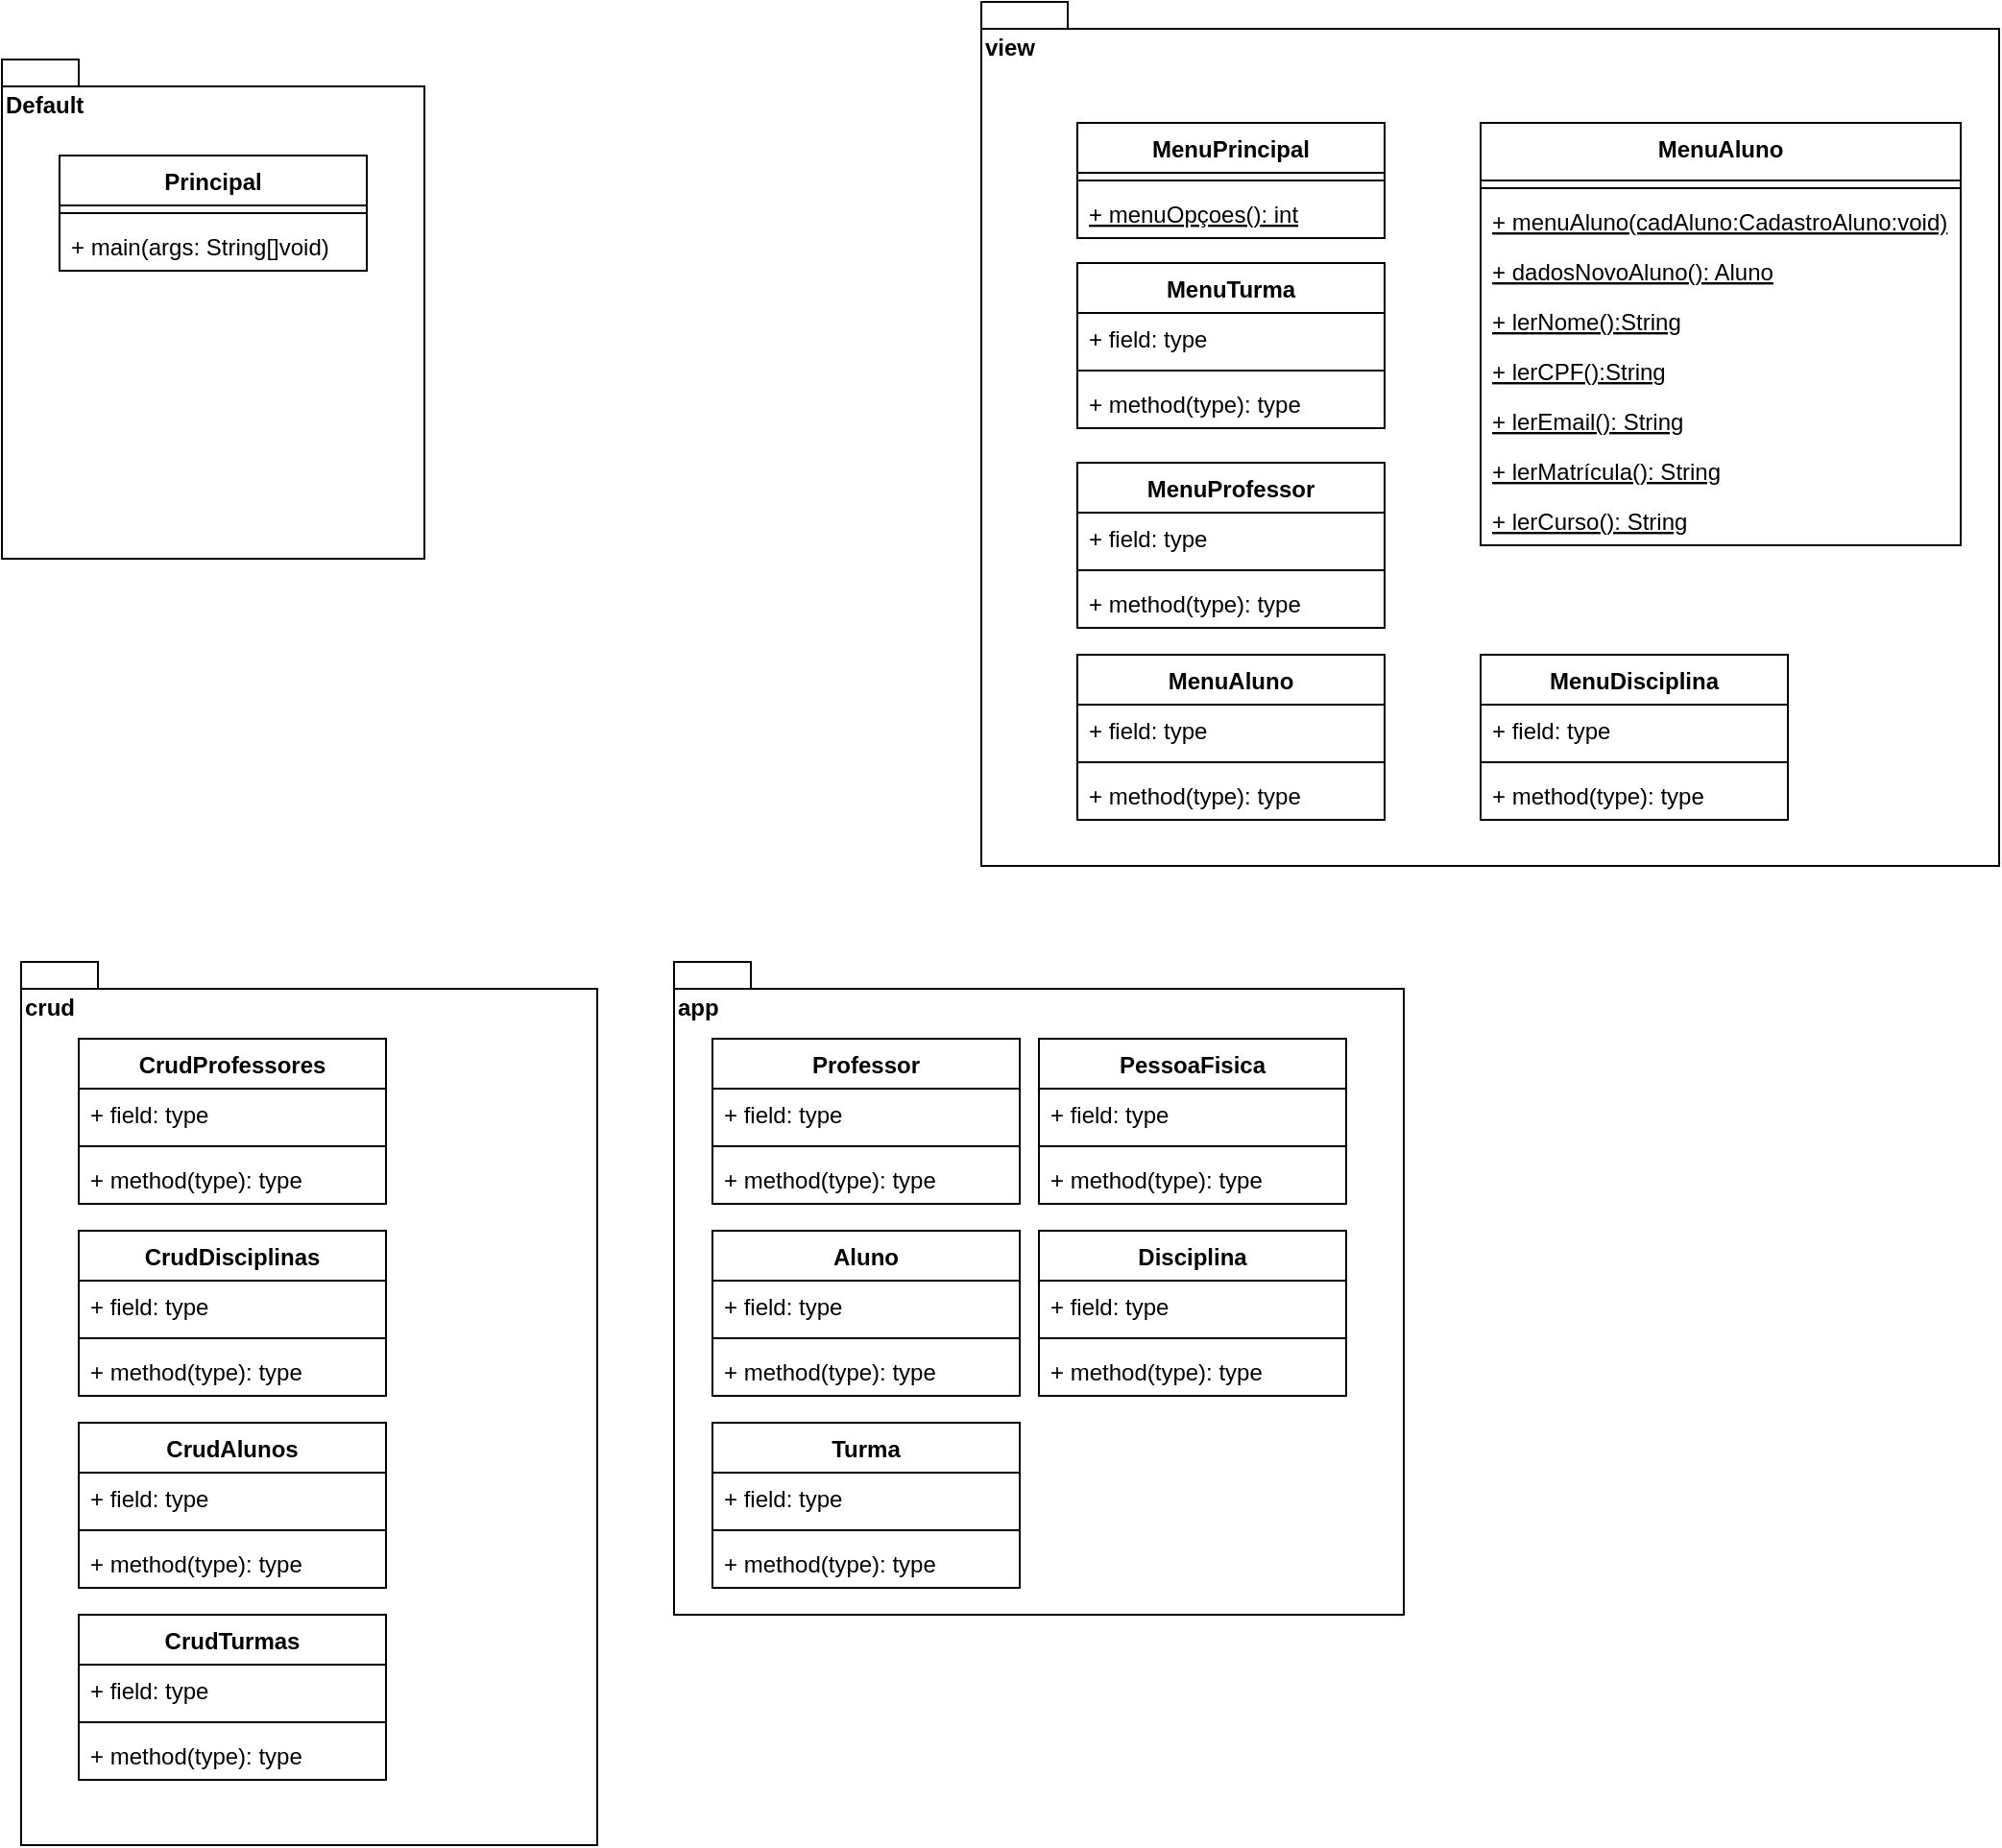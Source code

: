 <mxfile>
    <diagram id="8O9bE6eBFqgaqKnzqTpL" name="Página-1">
        <mxGraphModel dx="1760" dy="782" grid="1" gridSize="10" guides="1" tooltips="1" connect="1" arrows="1" fold="1" page="1" pageScale="1" pageWidth="827" pageHeight="1169" math="0" shadow="0">
            <root>
                <mxCell id="0"/>
                <mxCell id="1" parent="0"/>
                <mxCell id="2" value="Default" style="shape=folder;fontStyle=1;spacingTop=10;tabWidth=40;tabHeight=14;tabPosition=left;html=1;verticalAlign=top;align=left;" parent="1" vertex="1">
                    <mxGeometry x="40" y="40" width="220" height="260" as="geometry"/>
                </mxCell>
                <mxCell id="3" value="Principal" style="swimlane;fontStyle=1;align=center;verticalAlign=top;childLayout=stackLayout;horizontal=1;startSize=26;horizontalStack=0;resizeParent=1;resizeParentMax=0;resizeLast=0;collapsible=1;marginBottom=0;" parent="1" vertex="1">
                    <mxGeometry x="70" y="90" width="160" height="60" as="geometry"/>
                </mxCell>
                <mxCell id="5" value="" style="line;strokeWidth=1;fillColor=none;align=left;verticalAlign=middle;spacingTop=-1;spacingLeft=3;spacingRight=3;rotatable=0;labelPosition=right;points=[];portConstraint=eastwest;strokeColor=inherit;" parent="3" vertex="1">
                    <mxGeometry y="26" width="160" height="8" as="geometry"/>
                </mxCell>
                <mxCell id="6" value="+ main(args: String[]void)" style="text;strokeColor=none;fillColor=none;align=left;verticalAlign=top;spacingLeft=4;spacingRight=4;overflow=hidden;rotatable=0;points=[[0,0.5],[1,0.5]];portConstraint=eastwest;" parent="3" vertex="1">
                    <mxGeometry y="34" width="160" height="26" as="geometry"/>
                </mxCell>
                <mxCell id="9" value="crud" style="shape=folder;fontStyle=1;spacingTop=10;tabWidth=40;tabHeight=14;tabPosition=left;html=1;verticalAlign=top;align=left;" parent="1" vertex="1">
                    <mxGeometry x="50" y="510" width="300" height="460" as="geometry"/>
                </mxCell>
                <mxCell id="10" value="app" style="shape=folder;fontStyle=1;spacingTop=10;tabWidth=40;tabHeight=14;tabPosition=left;html=1;verticalAlign=top;align=left;" parent="1" vertex="1">
                    <mxGeometry x="390" y="510" width="380" height="340" as="geometry"/>
                </mxCell>
                <mxCell id="57" value="PessoaFisica" style="swimlane;fontStyle=1;align=center;verticalAlign=top;childLayout=stackLayout;horizontal=1;startSize=26;horizontalStack=0;resizeParent=1;resizeParentMax=0;resizeLast=0;collapsible=1;marginBottom=0;" parent="1" vertex="1">
                    <mxGeometry x="580" y="550" width="160" height="86" as="geometry"/>
                </mxCell>
                <mxCell id="58" value="+ field: type" style="text;strokeColor=none;fillColor=none;align=left;verticalAlign=top;spacingLeft=4;spacingRight=4;overflow=hidden;rotatable=0;points=[[0,0.5],[1,0.5]];portConstraint=eastwest;" parent="57" vertex="1">
                    <mxGeometry y="26" width="160" height="26" as="geometry"/>
                </mxCell>
                <mxCell id="59" value="" style="line;strokeWidth=1;fillColor=none;align=left;verticalAlign=middle;spacingTop=-1;spacingLeft=3;spacingRight=3;rotatable=0;labelPosition=right;points=[];portConstraint=eastwest;strokeColor=inherit;" parent="57" vertex="1">
                    <mxGeometry y="52" width="160" height="8" as="geometry"/>
                </mxCell>
                <mxCell id="60" value="+ method(type): type" style="text;strokeColor=none;fillColor=none;align=left;verticalAlign=top;spacingLeft=4;spacingRight=4;overflow=hidden;rotatable=0;points=[[0,0.5],[1,0.5]];portConstraint=eastwest;" parent="57" vertex="1">
                    <mxGeometry y="60" width="160" height="26" as="geometry"/>
                </mxCell>
                <mxCell id="61" value="Professor" style="swimlane;fontStyle=1;align=center;verticalAlign=top;childLayout=stackLayout;horizontal=1;startSize=26;horizontalStack=0;resizeParent=1;resizeParentMax=0;resizeLast=0;collapsible=1;marginBottom=0;" parent="1" vertex="1">
                    <mxGeometry x="410" y="550" width="160" height="86" as="geometry"/>
                </mxCell>
                <mxCell id="62" value="+ field: type" style="text;strokeColor=none;fillColor=none;align=left;verticalAlign=top;spacingLeft=4;spacingRight=4;overflow=hidden;rotatable=0;points=[[0,0.5],[1,0.5]];portConstraint=eastwest;" parent="61" vertex="1">
                    <mxGeometry y="26" width="160" height="26" as="geometry"/>
                </mxCell>
                <mxCell id="63" value="" style="line;strokeWidth=1;fillColor=none;align=left;verticalAlign=middle;spacingTop=-1;spacingLeft=3;spacingRight=3;rotatable=0;labelPosition=right;points=[];portConstraint=eastwest;strokeColor=inherit;" parent="61" vertex="1">
                    <mxGeometry y="52" width="160" height="8" as="geometry"/>
                </mxCell>
                <mxCell id="64" value="+ method(type): type" style="text;strokeColor=none;fillColor=none;align=left;verticalAlign=top;spacingLeft=4;spacingRight=4;overflow=hidden;rotatable=0;points=[[0,0.5],[1,0.5]];portConstraint=eastwest;" parent="61" vertex="1">
                    <mxGeometry y="60" width="160" height="26" as="geometry"/>
                </mxCell>
                <mxCell id="65" value="Aluno&#10;" style="swimlane;fontStyle=1;align=center;verticalAlign=top;childLayout=stackLayout;horizontal=1;startSize=26;horizontalStack=0;resizeParent=1;resizeParentMax=0;resizeLast=0;collapsible=1;marginBottom=0;" parent="1" vertex="1">
                    <mxGeometry x="410" y="650" width="160" height="86" as="geometry"/>
                </mxCell>
                <mxCell id="66" value="+ field: type" style="text;strokeColor=none;fillColor=none;align=left;verticalAlign=top;spacingLeft=4;spacingRight=4;overflow=hidden;rotatable=0;points=[[0,0.5],[1,0.5]];portConstraint=eastwest;" parent="65" vertex="1">
                    <mxGeometry y="26" width="160" height="26" as="geometry"/>
                </mxCell>
                <mxCell id="67" value="" style="line;strokeWidth=1;fillColor=none;align=left;verticalAlign=middle;spacingTop=-1;spacingLeft=3;spacingRight=3;rotatable=0;labelPosition=right;points=[];portConstraint=eastwest;strokeColor=inherit;" parent="65" vertex="1">
                    <mxGeometry y="52" width="160" height="8" as="geometry"/>
                </mxCell>
                <mxCell id="68" value="+ method(type): type" style="text;strokeColor=none;fillColor=none;align=left;verticalAlign=top;spacingLeft=4;spacingRight=4;overflow=hidden;rotatable=0;points=[[0,0.5],[1,0.5]];portConstraint=eastwest;" parent="65" vertex="1">
                    <mxGeometry y="60" width="160" height="26" as="geometry"/>
                </mxCell>
                <mxCell id="69" value="Disciplina" style="swimlane;fontStyle=1;align=center;verticalAlign=top;childLayout=stackLayout;horizontal=1;startSize=26;horizontalStack=0;resizeParent=1;resizeParentMax=0;resizeLast=0;collapsible=1;marginBottom=0;" parent="1" vertex="1">
                    <mxGeometry x="580" y="650" width="160" height="86" as="geometry"/>
                </mxCell>
                <mxCell id="70" value="+ field: type" style="text;strokeColor=none;fillColor=none;align=left;verticalAlign=top;spacingLeft=4;spacingRight=4;overflow=hidden;rotatable=0;points=[[0,0.5],[1,0.5]];portConstraint=eastwest;" parent="69" vertex="1">
                    <mxGeometry y="26" width="160" height="26" as="geometry"/>
                </mxCell>
                <mxCell id="71" value="" style="line;strokeWidth=1;fillColor=none;align=left;verticalAlign=middle;spacingTop=-1;spacingLeft=3;spacingRight=3;rotatable=0;labelPosition=right;points=[];portConstraint=eastwest;strokeColor=inherit;" parent="69" vertex="1">
                    <mxGeometry y="52" width="160" height="8" as="geometry"/>
                </mxCell>
                <mxCell id="72" value="+ method(type): type" style="text;strokeColor=none;fillColor=none;align=left;verticalAlign=top;spacingLeft=4;spacingRight=4;overflow=hidden;rotatable=0;points=[[0,0.5],[1,0.5]];portConstraint=eastwest;" parent="69" vertex="1">
                    <mxGeometry y="60" width="160" height="26" as="geometry"/>
                </mxCell>
                <mxCell id="78" value="Turma" style="swimlane;fontStyle=1;align=center;verticalAlign=top;childLayout=stackLayout;horizontal=1;startSize=26;horizontalStack=0;resizeParent=1;resizeParentMax=0;resizeLast=0;collapsible=1;marginBottom=0;" parent="1" vertex="1">
                    <mxGeometry x="410" y="750" width="160" height="86" as="geometry"/>
                </mxCell>
                <mxCell id="79" value="+ field: type" style="text;strokeColor=none;fillColor=none;align=left;verticalAlign=top;spacingLeft=4;spacingRight=4;overflow=hidden;rotatable=0;points=[[0,0.5],[1,0.5]];portConstraint=eastwest;" parent="78" vertex="1">
                    <mxGeometry y="26" width="160" height="26" as="geometry"/>
                </mxCell>
                <mxCell id="80" value="" style="line;strokeWidth=1;fillColor=none;align=left;verticalAlign=middle;spacingTop=-1;spacingLeft=3;spacingRight=3;rotatable=0;labelPosition=right;points=[];portConstraint=eastwest;strokeColor=inherit;" parent="78" vertex="1">
                    <mxGeometry y="52" width="160" height="8" as="geometry"/>
                </mxCell>
                <mxCell id="81" value="+ method(type): type" style="text;strokeColor=none;fillColor=none;align=left;verticalAlign=top;spacingLeft=4;spacingRight=4;overflow=hidden;rotatable=0;points=[[0,0.5],[1,0.5]];portConstraint=eastwest;" parent="78" vertex="1">
                    <mxGeometry y="60" width="160" height="26" as="geometry"/>
                </mxCell>
                <mxCell id="82" value="CrudProfessores" style="swimlane;fontStyle=1;align=center;verticalAlign=top;childLayout=stackLayout;horizontal=1;startSize=26;horizontalStack=0;resizeParent=1;resizeParentMax=0;resizeLast=0;collapsible=1;marginBottom=0;" parent="1" vertex="1">
                    <mxGeometry x="80" y="550" width="160" height="86" as="geometry"/>
                </mxCell>
                <mxCell id="83" value="+ field: type" style="text;strokeColor=none;fillColor=none;align=left;verticalAlign=top;spacingLeft=4;spacingRight=4;overflow=hidden;rotatable=0;points=[[0,0.5],[1,0.5]];portConstraint=eastwest;" parent="82" vertex="1">
                    <mxGeometry y="26" width="160" height="26" as="geometry"/>
                </mxCell>
                <mxCell id="84" value="" style="line;strokeWidth=1;fillColor=none;align=left;verticalAlign=middle;spacingTop=-1;spacingLeft=3;spacingRight=3;rotatable=0;labelPosition=right;points=[];portConstraint=eastwest;strokeColor=inherit;" parent="82" vertex="1">
                    <mxGeometry y="52" width="160" height="8" as="geometry"/>
                </mxCell>
                <mxCell id="85" value="+ method(type): type" style="text;strokeColor=none;fillColor=none;align=left;verticalAlign=top;spacingLeft=4;spacingRight=4;overflow=hidden;rotatable=0;points=[[0,0.5],[1,0.5]];portConstraint=eastwest;" parent="82" vertex="1">
                    <mxGeometry y="60" width="160" height="26" as="geometry"/>
                </mxCell>
                <mxCell id="86" value="CrudDisciplinas" style="swimlane;fontStyle=1;align=center;verticalAlign=top;childLayout=stackLayout;horizontal=1;startSize=26;horizontalStack=0;resizeParent=1;resizeParentMax=0;resizeLast=0;collapsible=1;marginBottom=0;" parent="1" vertex="1">
                    <mxGeometry x="80" y="650" width="160" height="86" as="geometry"/>
                </mxCell>
                <mxCell id="87" value="+ field: type" style="text;strokeColor=none;fillColor=none;align=left;verticalAlign=top;spacingLeft=4;spacingRight=4;overflow=hidden;rotatable=0;points=[[0,0.5],[1,0.5]];portConstraint=eastwest;" parent="86" vertex="1">
                    <mxGeometry y="26" width="160" height="26" as="geometry"/>
                </mxCell>
                <mxCell id="88" value="" style="line;strokeWidth=1;fillColor=none;align=left;verticalAlign=middle;spacingTop=-1;spacingLeft=3;spacingRight=3;rotatable=0;labelPosition=right;points=[];portConstraint=eastwest;strokeColor=inherit;" parent="86" vertex="1">
                    <mxGeometry y="52" width="160" height="8" as="geometry"/>
                </mxCell>
                <mxCell id="89" value="+ method(type): type" style="text;strokeColor=none;fillColor=none;align=left;verticalAlign=top;spacingLeft=4;spacingRight=4;overflow=hidden;rotatable=0;points=[[0,0.5],[1,0.5]];portConstraint=eastwest;" parent="86" vertex="1">
                    <mxGeometry y="60" width="160" height="26" as="geometry"/>
                </mxCell>
                <mxCell id="90" value="CrudAlunos" style="swimlane;fontStyle=1;align=center;verticalAlign=top;childLayout=stackLayout;horizontal=1;startSize=26;horizontalStack=0;resizeParent=1;resizeParentMax=0;resizeLast=0;collapsible=1;marginBottom=0;" parent="1" vertex="1">
                    <mxGeometry x="80" y="750" width="160" height="86" as="geometry"/>
                </mxCell>
                <mxCell id="91" value="+ field: type" style="text;strokeColor=none;fillColor=none;align=left;verticalAlign=top;spacingLeft=4;spacingRight=4;overflow=hidden;rotatable=0;points=[[0,0.5],[1,0.5]];portConstraint=eastwest;" parent="90" vertex="1">
                    <mxGeometry y="26" width="160" height="26" as="geometry"/>
                </mxCell>
                <mxCell id="92" value="" style="line;strokeWidth=1;fillColor=none;align=left;verticalAlign=middle;spacingTop=-1;spacingLeft=3;spacingRight=3;rotatable=0;labelPosition=right;points=[];portConstraint=eastwest;strokeColor=inherit;" parent="90" vertex="1">
                    <mxGeometry y="52" width="160" height="8" as="geometry"/>
                </mxCell>
                <mxCell id="93" value="+ method(type): type" style="text;strokeColor=none;fillColor=none;align=left;verticalAlign=top;spacingLeft=4;spacingRight=4;overflow=hidden;rotatable=0;points=[[0,0.5],[1,0.5]];portConstraint=eastwest;" parent="90" vertex="1">
                    <mxGeometry y="60" width="160" height="26" as="geometry"/>
                </mxCell>
                <mxCell id="94" value="CrudTurmas" style="swimlane;fontStyle=1;align=center;verticalAlign=top;childLayout=stackLayout;horizontal=1;startSize=26;horizontalStack=0;resizeParent=1;resizeParentMax=0;resizeLast=0;collapsible=1;marginBottom=0;" parent="1" vertex="1">
                    <mxGeometry x="80" y="850" width="160" height="86" as="geometry"/>
                </mxCell>
                <mxCell id="95" value="+ field: type" style="text;strokeColor=none;fillColor=none;align=left;verticalAlign=top;spacingLeft=4;spacingRight=4;overflow=hidden;rotatable=0;points=[[0,0.5],[1,0.5]];portConstraint=eastwest;" parent="94" vertex="1">
                    <mxGeometry y="26" width="160" height="26" as="geometry"/>
                </mxCell>
                <mxCell id="96" value="" style="line;strokeWidth=1;fillColor=none;align=left;verticalAlign=middle;spacingTop=-1;spacingLeft=3;spacingRight=3;rotatable=0;labelPosition=right;points=[];portConstraint=eastwest;strokeColor=inherit;" parent="94" vertex="1">
                    <mxGeometry y="52" width="160" height="8" as="geometry"/>
                </mxCell>
                <mxCell id="97" value="+ method(type): type" style="text;strokeColor=none;fillColor=none;align=left;verticalAlign=top;spacingLeft=4;spacingRight=4;overflow=hidden;rotatable=0;points=[[0,0.5],[1,0.5]];portConstraint=eastwest;" parent="94" vertex="1">
                    <mxGeometry y="60" width="160" height="26" as="geometry"/>
                </mxCell>
                <mxCell id="99" value="" style="group" vertex="1" connectable="0" parent="1">
                    <mxGeometry x="550" y="10" width="530" height="450" as="geometry"/>
                </mxCell>
                <mxCell id="8" value="view" style="shape=folder;fontStyle=1;spacingTop=10;tabWidth=40;tabHeight=14;tabPosition=left;html=1;verticalAlign=top;align=left;labelPosition=center;verticalLabelPosition=middle;horizontal=1;" parent="99" vertex="1">
                    <mxGeometry width="530" height="450" as="geometry"/>
                </mxCell>
                <mxCell id="98" value="" style="group" vertex="1" connectable="0" parent="99">
                    <mxGeometry x="50" y="63" width="460" height="363" as="geometry"/>
                </mxCell>
                <mxCell id="11" value="MenuAluno" style="swimlane;fontStyle=1;align=center;verticalAlign=top;childLayout=stackLayout;horizontal=1;startSize=30;horizontalStack=0;resizeParent=1;resizeParentMax=0;resizeLast=0;collapsible=1;marginBottom=0;" parent="98" vertex="1">
                    <mxGeometry x="210" width="250" height="220" as="geometry"/>
                </mxCell>
                <mxCell id="13" value="" style="line;strokeWidth=1;fillColor=none;align=left;verticalAlign=middle;spacingTop=-1;spacingLeft=3;spacingRight=3;rotatable=0;labelPosition=right;points=[];portConstraint=eastwest;strokeColor=inherit;" parent="11" vertex="1">
                    <mxGeometry y="30" width="250" height="8" as="geometry"/>
                </mxCell>
                <mxCell id="16" value="+ menuAluno(cadAluno:CadastroAluno:void)" style="text;strokeColor=none;fillColor=none;align=left;verticalAlign=top;spacingLeft=4;spacingRight=4;overflow=hidden;rotatable=0;points=[[0,0.5],[1,0.5]];portConstraint=eastwest;fontStyle=4" parent="11" vertex="1">
                    <mxGeometry y="38" width="250" height="26" as="geometry"/>
                </mxCell>
                <mxCell id="14" value="+ dadosNovoAluno(): Aluno" style="text;strokeColor=none;fillColor=none;align=left;verticalAlign=top;spacingLeft=4;spacingRight=4;overflow=hidden;rotatable=0;points=[[0,0.5],[1,0.5]];portConstraint=eastwest;fontStyle=4" parent="11" vertex="1">
                    <mxGeometry y="64" width="250" height="26" as="geometry"/>
                </mxCell>
                <mxCell id="17" value="+ lerNome():String" style="text;strokeColor=none;fillColor=none;align=left;verticalAlign=top;spacingLeft=4;spacingRight=4;overflow=hidden;rotatable=0;points=[[0,0.5],[1,0.5]];portConstraint=eastwest;fontStyle=4" parent="11" vertex="1">
                    <mxGeometry y="90" width="250" height="26" as="geometry"/>
                </mxCell>
                <mxCell id="18" value="+ lerCPF():String" style="text;strokeColor=none;fillColor=none;align=left;verticalAlign=top;spacingLeft=4;spacingRight=4;overflow=hidden;rotatable=0;points=[[0,0.5],[1,0.5]];portConstraint=eastwest;fontStyle=4" parent="11" vertex="1">
                    <mxGeometry y="116" width="250" height="26" as="geometry"/>
                </mxCell>
                <mxCell id="21" value="+ lerEmail(): String" style="text;strokeColor=none;fillColor=none;align=left;verticalAlign=top;spacingLeft=4;spacingRight=4;overflow=hidden;rotatable=0;points=[[0,0.5],[1,0.5]];portConstraint=eastwest;fontStyle=4" parent="11" vertex="1">
                    <mxGeometry y="142" width="250" height="26" as="geometry"/>
                </mxCell>
                <mxCell id="19" value="+ lerMatrícula(): String" style="text;strokeColor=none;fillColor=none;align=left;verticalAlign=top;spacingLeft=4;spacingRight=4;overflow=hidden;rotatable=0;points=[[0,0.5],[1,0.5]];portConstraint=eastwest;fontStyle=4" parent="11" vertex="1">
                    <mxGeometry y="168" width="250" height="26" as="geometry"/>
                </mxCell>
                <mxCell id="22" value="+ lerCurso(): String" style="text;strokeColor=none;fillColor=none;align=left;verticalAlign=top;spacingLeft=4;spacingRight=4;overflow=hidden;rotatable=0;points=[[0,0.5],[1,0.5]];portConstraint=eastwest;fontStyle=4" parent="11" vertex="1">
                    <mxGeometry y="194" width="250" height="26" as="geometry"/>
                </mxCell>
                <mxCell id="37" value="MenuPrincipal" style="swimlane;fontStyle=1;align=center;verticalAlign=top;childLayout=stackLayout;horizontal=1;startSize=26;horizontalStack=0;resizeParent=1;resizeParentMax=0;resizeLast=0;collapsible=1;marginBottom=0;" parent="98" vertex="1">
                    <mxGeometry width="160" height="60" as="geometry"/>
                </mxCell>
                <mxCell id="39" value="" style="line;strokeWidth=1;fillColor=none;align=left;verticalAlign=middle;spacingTop=-1;spacingLeft=3;spacingRight=3;rotatable=0;labelPosition=right;points=[];portConstraint=eastwest;strokeColor=inherit;" parent="37" vertex="1">
                    <mxGeometry y="26" width="160" height="8" as="geometry"/>
                </mxCell>
                <mxCell id="40" value="+ menuOpçoes(): int" style="text;strokeColor=none;fillColor=none;align=left;verticalAlign=top;spacingLeft=4;spacingRight=4;overflow=hidden;rotatable=0;points=[[0,0.5],[1,0.5]];portConstraint=eastwest;fontStyle=4" parent="37" vertex="1">
                    <mxGeometry y="34" width="160" height="26" as="geometry"/>
                </mxCell>
                <mxCell id="41" value="MenuTurma" style="swimlane;fontStyle=1;align=center;verticalAlign=top;childLayout=stackLayout;horizontal=1;startSize=26;horizontalStack=0;resizeParent=1;resizeParentMax=0;resizeLast=0;collapsible=1;marginBottom=0;" parent="98" vertex="1">
                    <mxGeometry y="73" width="160" height="86" as="geometry"/>
                </mxCell>
                <mxCell id="42" value="+ field: type" style="text;strokeColor=none;fillColor=none;align=left;verticalAlign=top;spacingLeft=4;spacingRight=4;overflow=hidden;rotatable=0;points=[[0,0.5],[1,0.5]];portConstraint=eastwest;" parent="41" vertex="1">
                    <mxGeometry y="26" width="160" height="26" as="geometry"/>
                </mxCell>
                <mxCell id="43" value="" style="line;strokeWidth=1;fillColor=none;align=left;verticalAlign=middle;spacingTop=-1;spacingLeft=3;spacingRight=3;rotatable=0;labelPosition=right;points=[];portConstraint=eastwest;strokeColor=inherit;" parent="41" vertex="1">
                    <mxGeometry y="52" width="160" height="8" as="geometry"/>
                </mxCell>
                <mxCell id="44" value="+ method(type): type" style="text;strokeColor=none;fillColor=none;align=left;verticalAlign=top;spacingLeft=4;spacingRight=4;overflow=hidden;rotatable=0;points=[[0,0.5],[1,0.5]];portConstraint=eastwest;" parent="41" vertex="1">
                    <mxGeometry y="60" width="160" height="26" as="geometry"/>
                </mxCell>
                <mxCell id="45" value="MenuProfessor" style="swimlane;fontStyle=1;align=center;verticalAlign=top;childLayout=stackLayout;horizontal=1;startSize=26;horizontalStack=0;resizeParent=1;resizeParentMax=0;resizeLast=0;collapsible=1;marginBottom=0;" parent="98" vertex="1">
                    <mxGeometry y="177" width="160" height="86" as="geometry"/>
                </mxCell>
                <mxCell id="46" value="+ field: type" style="text;strokeColor=none;fillColor=none;align=left;verticalAlign=top;spacingLeft=4;spacingRight=4;overflow=hidden;rotatable=0;points=[[0,0.5],[1,0.5]];portConstraint=eastwest;" parent="45" vertex="1">
                    <mxGeometry y="26" width="160" height="26" as="geometry"/>
                </mxCell>
                <mxCell id="47" value="" style="line;strokeWidth=1;fillColor=none;align=left;verticalAlign=middle;spacingTop=-1;spacingLeft=3;spacingRight=3;rotatable=0;labelPosition=right;points=[];portConstraint=eastwest;strokeColor=inherit;" parent="45" vertex="1">
                    <mxGeometry y="52" width="160" height="8" as="geometry"/>
                </mxCell>
                <mxCell id="48" value="+ method(type): type" style="text;strokeColor=none;fillColor=none;align=left;verticalAlign=top;spacingLeft=4;spacingRight=4;overflow=hidden;rotatable=0;points=[[0,0.5],[1,0.5]];portConstraint=eastwest;" parent="45" vertex="1">
                    <mxGeometry y="60" width="160" height="26" as="geometry"/>
                </mxCell>
                <mxCell id="49" value="MenuAluno" style="swimlane;fontStyle=1;align=center;verticalAlign=top;childLayout=stackLayout;horizontal=1;startSize=26;horizontalStack=0;resizeParent=1;resizeParentMax=0;resizeLast=0;collapsible=1;marginBottom=0;" parent="98" vertex="1">
                    <mxGeometry y="277" width="160" height="86" as="geometry"/>
                </mxCell>
                <mxCell id="50" value="+ field: type" style="text;strokeColor=none;fillColor=none;align=left;verticalAlign=top;spacingLeft=4;spacingRight=4;overflow=hidden;rotatable=0;points=[[0,0.5],[1,0.5]];portConstraint=eastwest;" parent="49" vertex="1">
                    <mxGeometry y="26" width="160" height="26" as="geometry"/>
                </mxCell>
                <mxCell id="51" value="" style="line;strokeWidth=1;fillColor=none;align=left;verticalAlign=middle;spacingTop=-1;spacingLeft=3;spacingRight=3;rotatable=0;labelPosition=right;points=[];portConstraint=eastwest;strokeColor=inherit;" parent="49" vertex="1">
                    <mxGeometry y="52" width="160" height="8" as="geometry"/>
                </mxCell>
                <mxCell id="52" value="+ method(type): type" style="text;strokeColor=none;fillColor=none;align=left;verticalAlign=top;spacingLeft=4;spacingRight=4;overflow=hidden;rotatable=0;points=[[0,0.5],[1,0.5]];portConstraint=eastwest;" parent="49" vertex="1">
                    <mxGeometry y="60" width="160" height="26" as="geometry"/>
                </mxCell>
                <mxCell id="53" value="MenuDisciplina" style="swimlane;fontStyle=1;align=center;verticalAlign=top;childLayout=stackLayout;horizontal=1;startSize=26;horizontalStack=0;resizeParent=1;resizeParentMax=0;resizeLast=0;collapsible=1;marginBottom=0;" parent="98" vertex="1">
                    <mxGeometry x="210" y="277" width="160" height="86" as="geometry"/>
                </mxCell>
                <mxCell id="54" value="+ field: type" style="text;strokeColor=none;fillColor=none;align=left;verticalAlign=top;spacingLeft=4;spacingRight=4;overflow=hidden;rotatable=0;points=[[0,0.5],[1,0.5]];portConstraint=eastwest;" parent="53" vertex="1">
                    <mxGeometry y="26" width="160" height="26" as="geometry"/>
                </mxCell>
                <mxCell id="55" value="" style="line;strokeWidth=1;fillColor=none;align=left;verticalAlign=middle;spacingTop=-1;spacingLeft=3;spacingRight=3;rotatable=0;labelPosition=right;points=[];portConstraint=eastwest;strokeColor=inherit;" parent="53" vertex="1">
                    <mxGeometry y="52" width="160" height="8" as="geometry"/>
                </mxCell>
                <mxCell id="56" value="+ method(type): type" style="text;strokeColor=none;fillColor=none;align=left;verticalAlign=top;spacingLeft=4;spacingRight=4;overflow=hidden;rotatable=0;points=[[0,0.5],[1,0.5]];portConstraint=eastwest;" parent="53" vertex="1">
                    <mxGeometry y="60" width="160" height="26" as="geometry"/>
                </mxCell>
            </root>
        </mxGraphModel>
    </diagram>
</mxfile>